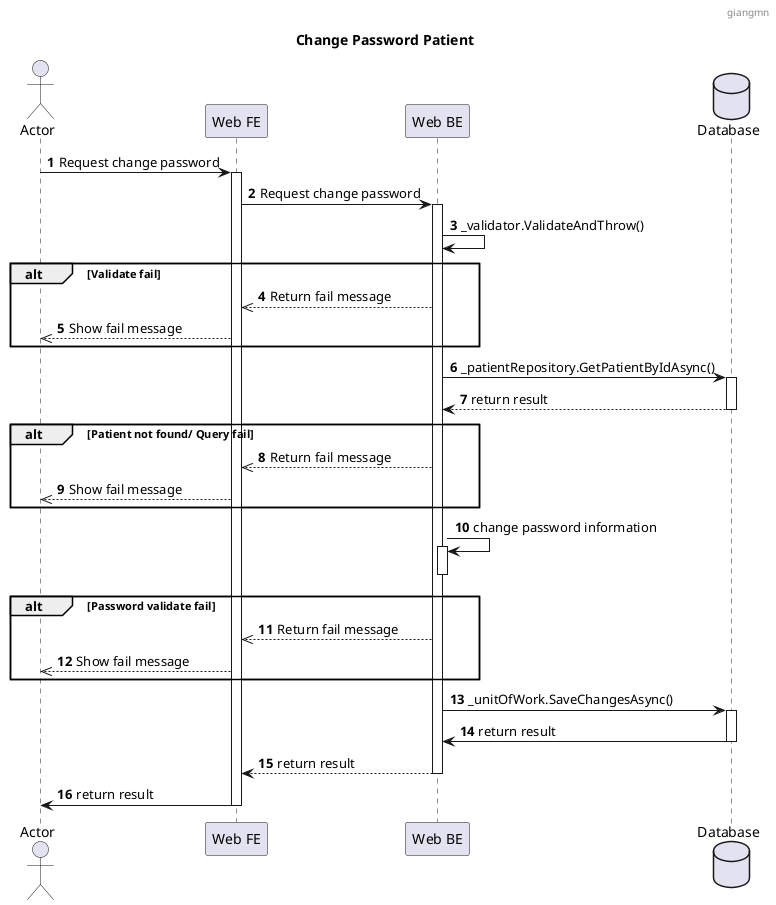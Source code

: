 @startuml
header : giangmn
title: Change Password Patient
autonumber

actor "Actor" as a
participant "Web FE" as fe
participant "Web BE" as be
database "Database" as db

a->fe : Request change password
fe++
fe -> be: Request change password
be++
be -> be: _validator.ValidateAndThrow()
alt Validate fail
be -->> fe: Return fail message
fe-->>a: Show fail message
end
be -> db: _patientRepository.GetPatientByIdAsync()
db++
db --> be: return result
db--
alt Patient not found/ Query fail
be -->> fe: Return fail message
fe-->>a: Show fail message
end

be-> be: change password information
be++
be--

alt Password validate fail
be -->> fe: Return fail message
fe-->>a: Show fail message
end

be->db: _unitOfWork.SaveChangesAsync()
db++
db->be: return result
db--
be --> fe: return result
be--
fe->a: return result
fe--
@enduml